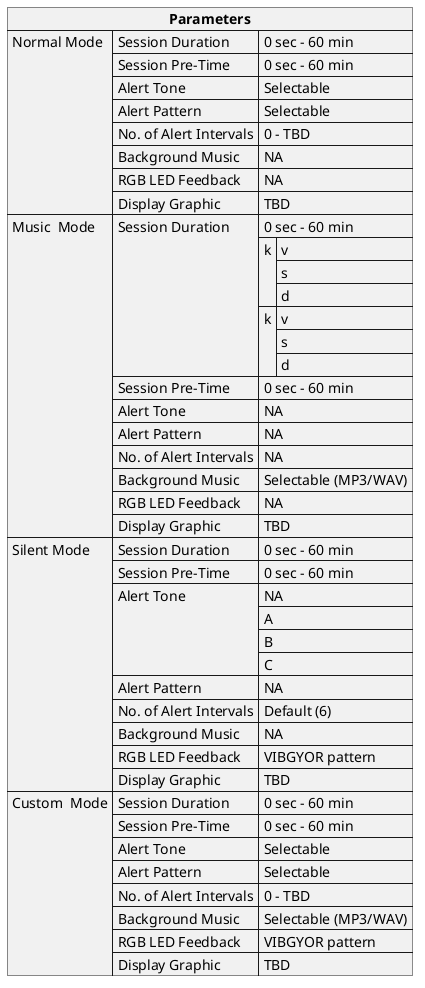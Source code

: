 @startuml
json "<b>Parameters" as Parameters {
"Normal Mode":
{
"Session Duration": ["0 sec - 60 min"],
"Session Pre-Time":["0 sec - 60 min"],
"Alert Tone":["Selectable"],
"Alert Pattern":["Selectable"],
"No. of Alert Intervals":["0 - TBD"],
"Background Music":["NA"],
"RGB LED Feedback":["NA"],
"Display Graphic":["TBD"]
},
"Music  Mode":
{
"Session Duration": ["0 sec - 60 min",{"k": ["v","s","d"]},{"k": ["v","s","d"]}],
"Session Pre-Time":["0 sec - 60 min"],
"Alert Tone":["NA"],
"Alert Pattern":["NA"],
"No. of Alert Intervals":["NA"],
"Background Music":["Selectable (MP3/WAV)"],
"RGB LED Feedback":["NA"],
"Display Graphic":["TBD"]
},
"Silent Mode":
{
"Session Duration": ["0 sec - 60 min"],
"Session Pre-Time":["0 sec - 60 min"],
"Alert Tone":["NA","A","B","C"],
"Alert Pattern":["NA"],
"No. of Alert Intervals":["Default (6)"],
"Background Music":["NA"],
"RGB LED Feedback":["VIBGYOR pattern"],
"Display Graphic":["TBD"]
},
"Custom  Mode":
{
"Session Duration": ["0 sec - 60 min"],
"Session Pre-Time":["0 sec - 60 min"],
"Alert Tone":["Selectable"],
"Alert Pattern":["Selectable"],
"No. of Alert Intervals":["0 - TBD"],
"Background Music":["Selectable (MP3/WAV)"],
"RGB LED Feedback":["VIBGYOR pattern"],
"Display Graphic":["TBD"]
}


}

/'"0 sec - 60 min", "0 sec - 60 min", "0 sec - 60 min"	,"0 sec - 60 min"


"Normal Mode":{"Session Duration":[],
"Session Pre-Time":[],
"Alert Tone":[],
"Alert Pattern":[],
"No. of Alert Intervals":[],
"Background Music":[],
"RGB LED Feedback":[],
"Display Graphic":[]},

"Normal Mode1":{}

"Session Duration":{},
"Session Pre-Time":{},
"Alert Tone":{},
"Alert Pattern":{},
"No. of Alert Intervals":{},
"Background Music":{},
"RGB LED Feedback":{},
"Display Graphic":{}


"Session Duration":{},
"Session Pre-Time":{},
"Alert Tone":{},
"Alert Pattern":{},
"No. of Alert Intervals":{},
"Background Music":{},
"RGB LED Feedback":{},
"Display Graphic":{}

'/
@enduml

